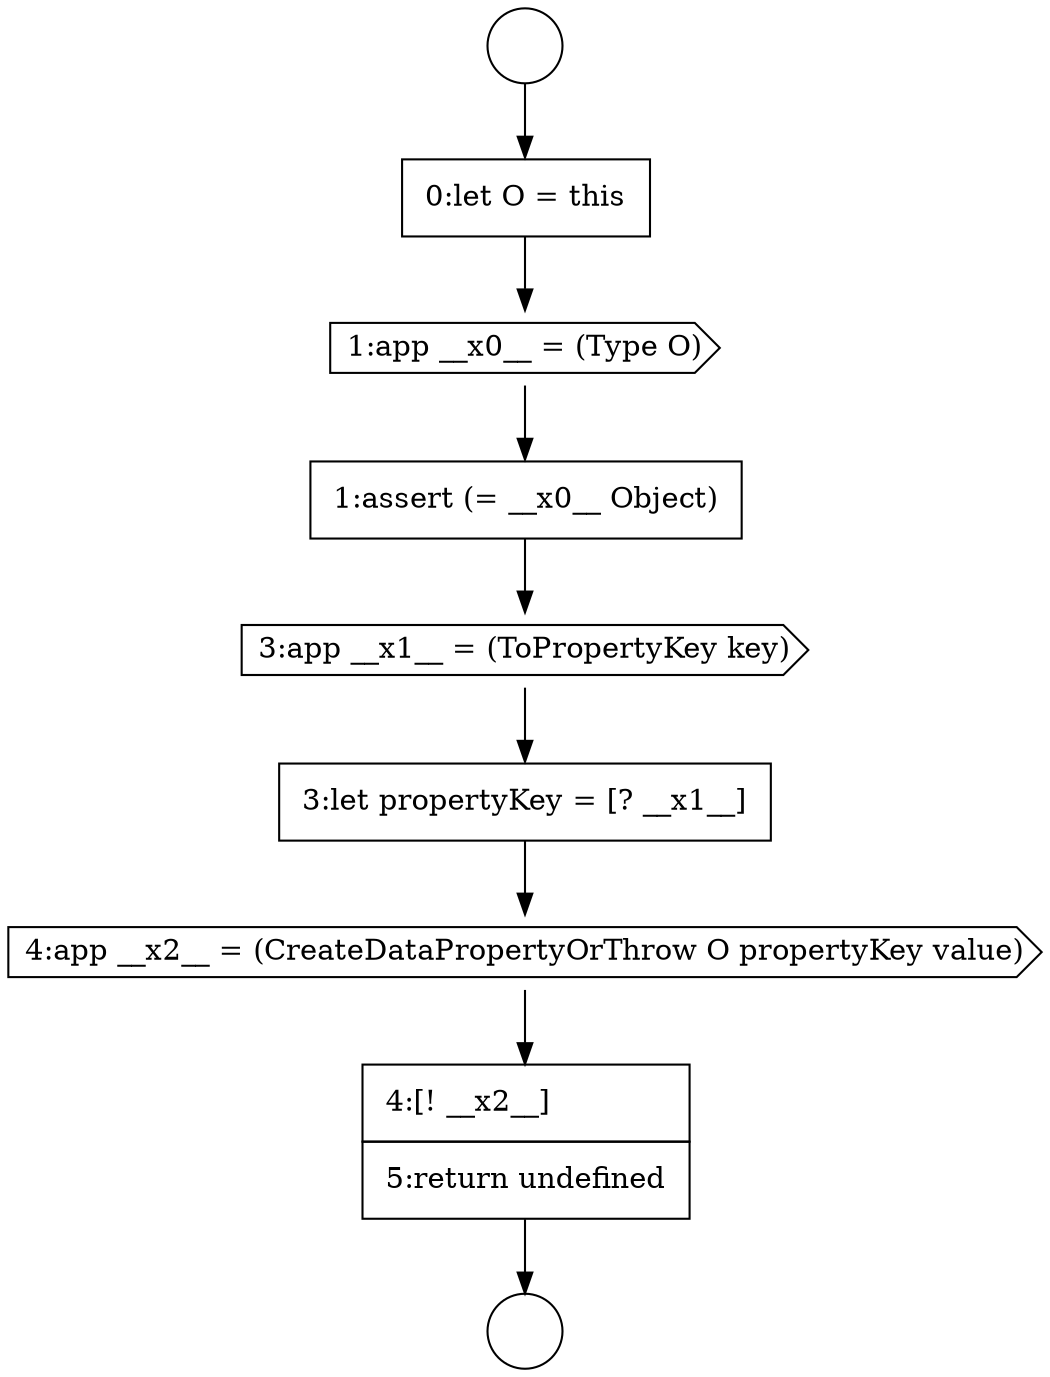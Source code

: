 digraph {
  node12013 [shape=cds, label=<<font color="black">4:app __x2__ = (CreateDataPropertyOrThrow O propertyKey value)</font>> color="black" fillcolor="white" style=filled]
  node12009 [shape=cds, label=<<font color="black">1:app __x0__ = (Type O)</font>> color="black" fillcolor="white" style=filled]
  node12008 [shape=none, margin=0, label=<<font color="black">
    <table border="0" cellborder="1" cellspacing="0" cellpadding="10">
      <tr><td align="left">0:let O = this</td></tr>
    </table>
  </font>> color="black" fillcolor="white" style=filled]
  node12012 [shape=none, margin=0, label=<<font color="black">
    <table border="0" cellborder="1" cellspacing="0" cellpadding="10">
      <tr><td align="left">3:let propertyKey = [? __x1__]</td></tr>
    </table>
  </font>> color="black" fillcolor="white" style=filled]
  node12011 [shape=cds, label=<<font color="black">3:app __x1__ = (ToPropertyKey key)</font>> color="black" fillcolor="white" style=filled]
  node12006 [shape=circle label=" " color="black" fillcolor="white" style=filled]
  node12014 [shape=none, margin=0, label=<<font color="black">
    <table border="0" cellborder="1" cellspacing="0" cellpadding="10">
      <tr><td align="left">4:[! __x2__]</td></tr>
      <tr><td align="left">5:return undefined</td></tr>
    </table>
  </font>> color="black" fillcolor="white" style=filled]
  node12010 [shape=none, margin=0, label=<<font color="black">
    <table border="0" cellborder="1" cellspacing="0" cellpadding="10">
      <tr><td align="left">1:assert (= __x0__ Object)</td></tr>
    </table>
  </font>> color="black" fillcolor="white" style=filled]
  node12007 [shape=circle label=" " color="black" fillcolor="white" style=filled]
  node12011 -> node12012 [ color="black"]
  node12014 -> node12007 [ color="black"]
  node12006 -> node12008 [ color="black"]
  node12010 -> node12011 [ color="black"]
  node12008 -> node12009 [ color="black"]
  node12009 -> node12010 [ color="black"]
  node12013 -> node12014 [ color="black"]
  node12012 -> node12013 [ color="black"]
}
